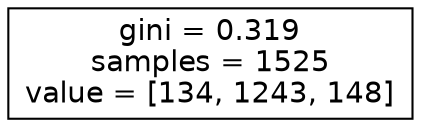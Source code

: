 digraph Tree {
node [shape=box, fontname="helvetica"] ;
edge [fontname="helvetica"] ;
0 [label="gini = 0.319\nsamples = 1525\nvalue = [134, 1243, 148]"] ;
}